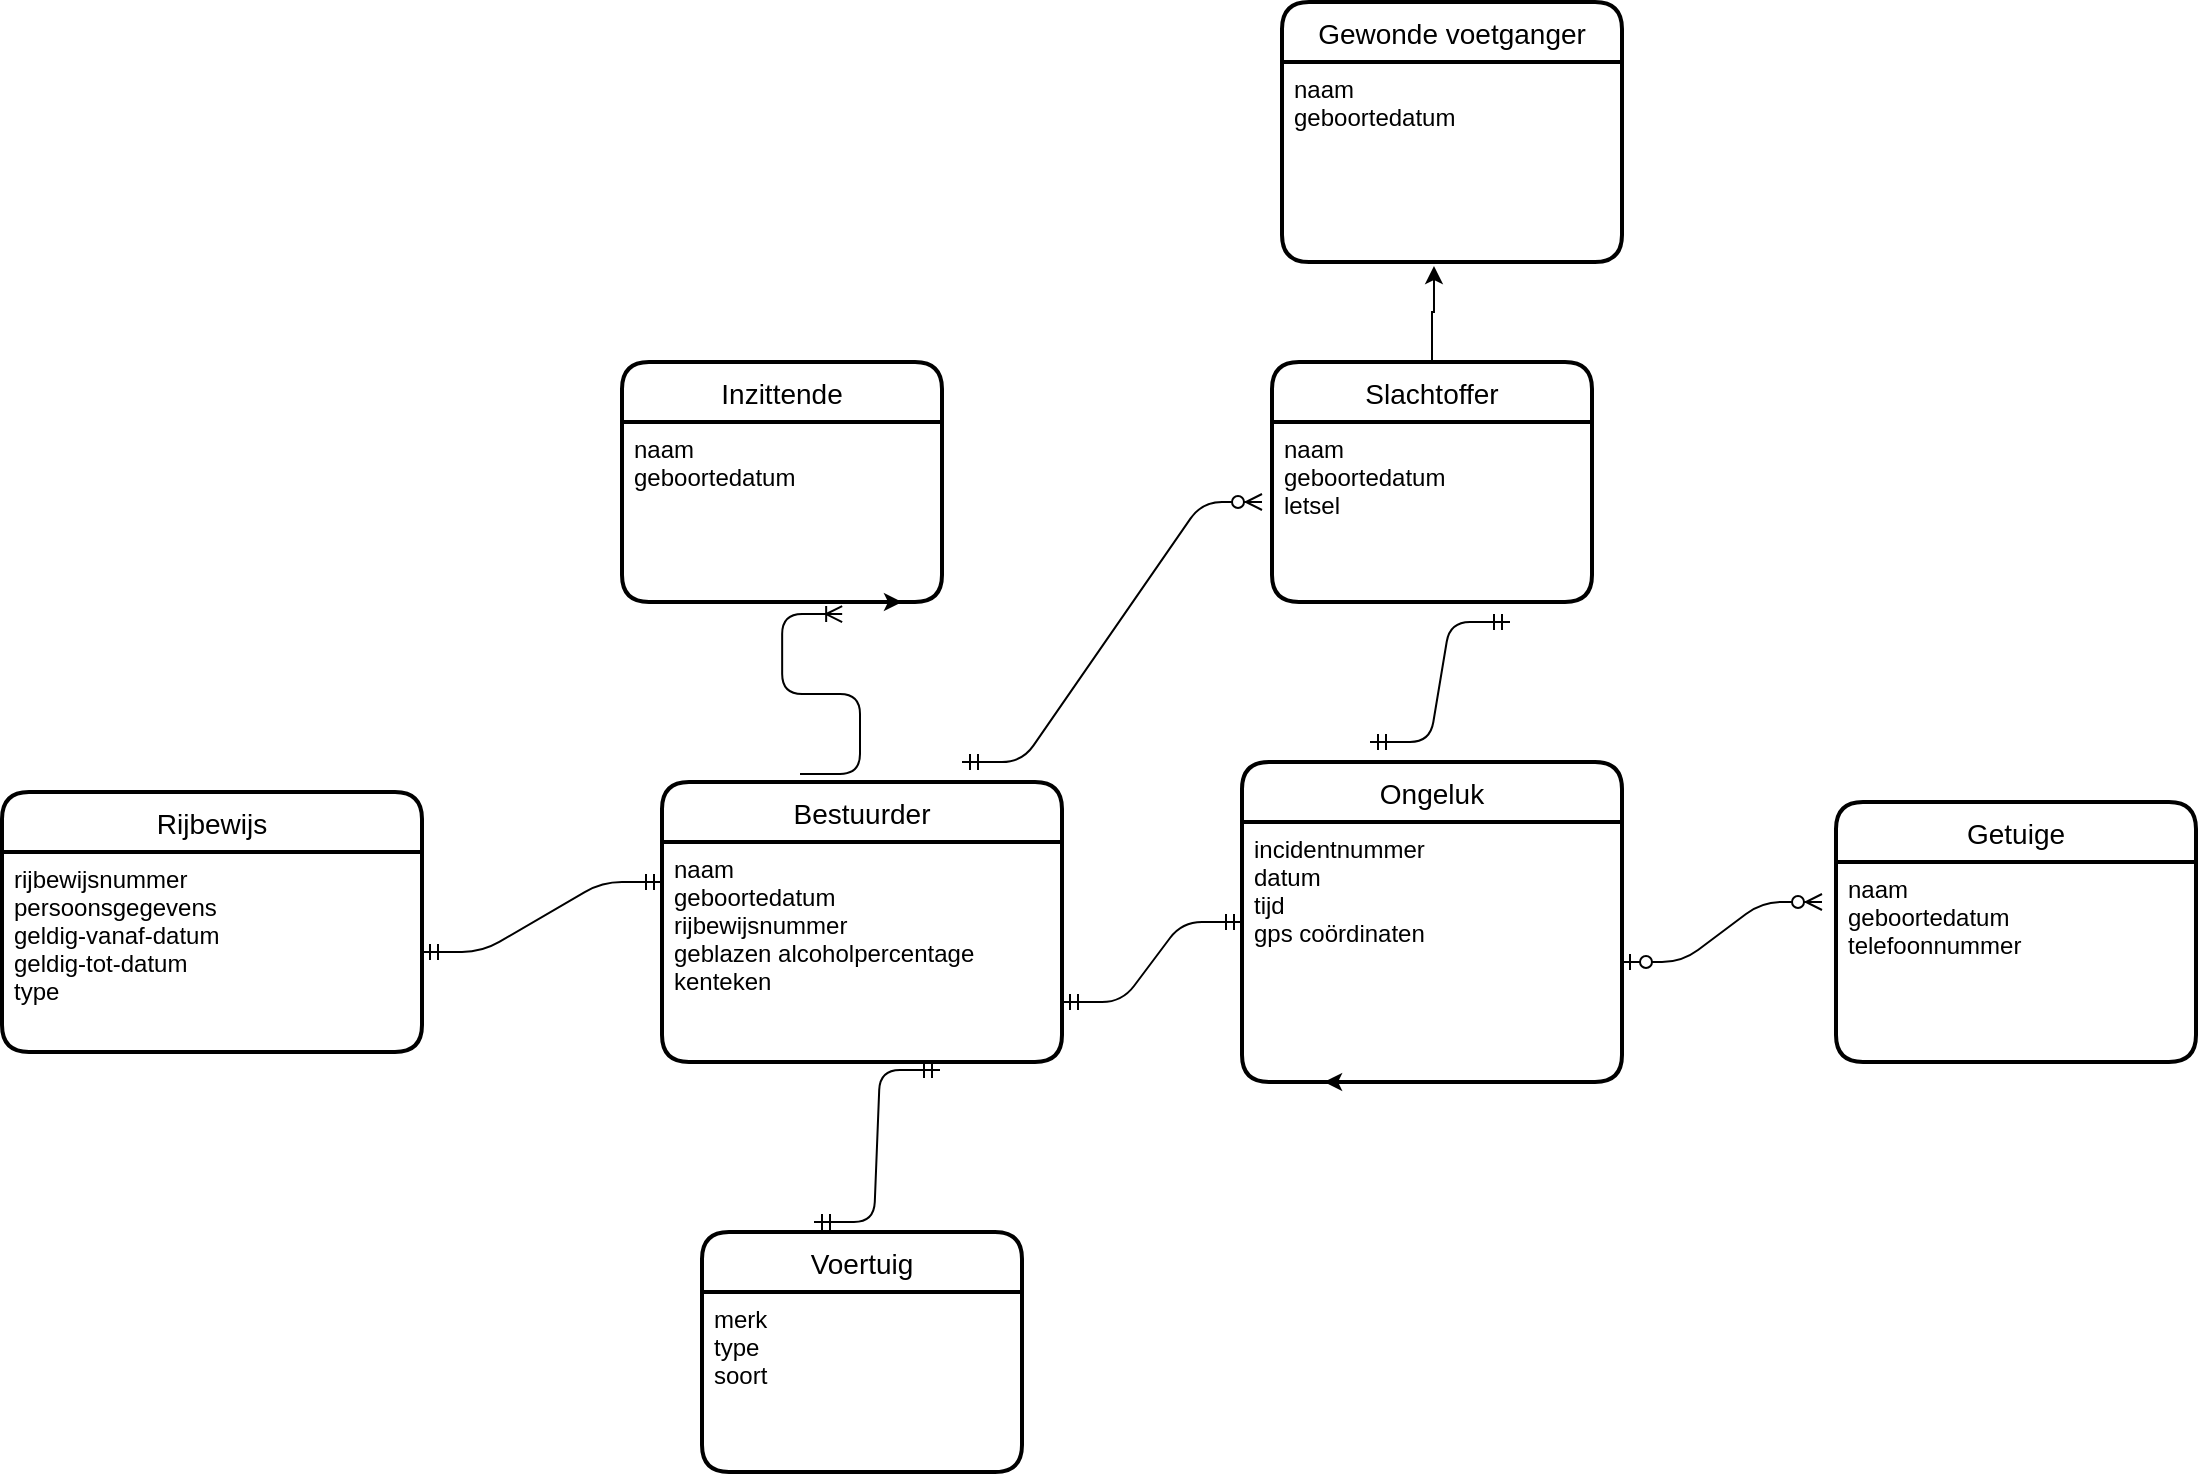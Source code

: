 <mxfile version="13.8.0" type="github">
  <diagram id="QFBMCSHLPr9kDl6M2E-0" name="Page-1">
    <mxGraphModel dx="1695" dy="1651" grid="1" gridSize="10" guides="1" tooltips="1" connect="1" arrows="1" fold="1" page="1" pageScale="1" pageWidth="827" pageHeight="1169" math="0" shadow="0">
      <root>
        <mxCell id="0" />
        <mxCell id="1" parent="0" />
        <mxCell id="JKD6H21KlIi6bBvI1oGc-10" value="Bestuurder" style="swimlane;childLayout=stackLayout;horizontal=1;startSize=30;horizontalStack=0;rounded=1;fontSize=14;fontStyle=0;strokeWidth=2;resizeParent=0;resizeLast=1;shadow=0;dashed=0;align=center;" parent="1" vertex="1">
          <mxGeometry x="60" y="20" width="200" height="140" as="geometry" />
        </mxCell>
        <mxCell id="JKD6H21KlIi6bBvI1oGc-11" value="naam&#xa;geboortedatum&#xa;rijbewijsnummer&#xa;geblazen alcoholpercentage&#xa;kenteken&#xa;" style="align=left;strokeColor=none;fillColor=none;spacingLeft=4;fontSize=12;verticalAlign=top;resizable=0;rotatable=0;part=1;" parent="JKD6H21KlIi6bBvI1oGc-10" vertex="1">
          <mxGeometry y="30" width="200" height="110" as="geometry" />
        </mxCell>
        <mxCell id="hEuDN6uJmQVFR9gTaaOB-1" value="" style="edgeStyle=entityRelationEdgeStyle;fontSize=12;html=1;endArrow=ERmandOne;startArrow=ERmandOne;entryX=0.695;entryY=1.036;entryDx=0;entryDy=0;entryPerimeter=0;" edge="1" parent="JKD6H21KlIi6bBvI1oGc-10" target="JKD6H21KlIi6bBvI1oGc-11">
          <mxGeometry width="100" height="100" relative="1" as="geometry">
            <mxPoint x="76" y="220" as="sourcePoint" />
            <mxPoint x="166" y="127.5" as="targetPoint" />
          </mxGeometry>
        </mxCell>
        <mxCell id="JKD6H21KlIi6bBvI1oGc-4" value="Ongeluk" style="swimlane;childLayout=stackLayout;horizontal=1;startSize=30;horizontalStack=0;rounded=1;fontSize=14;fontStyle=0;strokeWidth=2;resizeParent=0;resizeLast=1;shadow=0;dashed=0;align=center;" parent="1" vertex="1">
          <mxGeometry x="350" y="10" width="190" height="160" as="geometry" />
        </mxCell>
        <mxCell id="JKD6H21KlIi6bBvI1oGc-5" value="incidentnummer&#xa;datum&#xa;tijd&#xa;gps coördinaten&#xa;" style="align=left;strokeColor=none;fillColor=none;spacingLeft=4;fontSize=12;verticalAlign=top;resizable=0;rotatable=0;part=1;" parent="JKD6H21KlIi6bBvI1oGc-4" vertex="1">
          <mxGeometry y="30" width="190" height="130" as="geometry" />
        </mxCell>
        <mxCell id="JKD6H21KlIi6bBvI1oGc-66" style="edgeStyle=orthogonalEdgeStyle;rounded=0;orthogonalLoop=1;jettySize=auto;html=1;exitX=0.25;exitY=1;exitDx=0;exitDy=0;entryX=0.216;entryY=1;entryDx=0;entryDy=0;entryPerimeter=0;" parent="JKD6H21KlIi6bBvI1oGc-4" source="JKD6H21KlIi6bBvI1oGc-5" target="JKD6H21KlIi6bBvI1oGc-5" edge="1">
          <mxGeometry relative="1" as="geometry" />
        </mxCell>
        <mxCell id="hEuDN6uJmQVFR9gTaaOB-4" value="" style="edgeStyle=entityRelationEdgeStyle;fontSize=12;html=1;endArrow=ERmandOne;startArrow=ERmandOne;entryX=0;entryY=0.5;entryDx=0;entryDy=0;" edge="1" parent="1" target="JKD6H21KlIi6bBvI1oGc-4">
          <mxGeometry width="100" height="100" relative="1" as="geometry">
            <mxPoint x="260" y="130" as="sourcePoint" />
            <mxPoint x="360" y="30" as="targetPoint" />
          </mxGeometry>
        </mxCell>
        <mxCell id="JKD6H21KlIi6bBvI1oGc-31" value="Voertuig" style="swimlane;childLayout=stackLayout;horizontal=1;startSize=30;horizontalStack=0;rounded=1;fontSize=14;fontStyle=0;strokeWidth=2;resizeParent=0;resizeLast=1;shadow=0;dashed=0;align=center;" parent="1" vertex="1">
          <mxGeometry x="80" y="245" width="160" height="120" as="geometry" />
        </mxCell>
        <mxCell id="JKD6H21KlIi6bBvI1oGc-32" value="merk&#xa;type&#xa;soort" style="align=left;strokeColor=none;fillColor=none;spacingLeft=4;fontSize=12;verticalAlign=top;resizable=0;rotatable=0;part=1;" parent="JKD6H21KlIi6bBvI1oGc-31" vertex="1">
          <mxGeometry y="30" width="160" height="90" as="geometry" />
        </mxCell>
        <mxCell id="JKD6H21KlIi6bBvI1oGc-8" value="Getuige" style="swimlane;childLayout=stackLayout;horizontal=1;startSize=30;horizontalStack=0;rounded=1;fontSize=14;fontStyle=0;strokeWidth=2;resizeParent=0;resizeLast=1;shadow=0;dashed=0;align=center;" parent="1" vertex="1">
          <mxGeometry x="647" y="30" width="180" height="130" as="geometry" />
        </mxCell>
        <mxCell id="JKD6H21KlIi6bBvI1oGc-9" value="naam&#xa;geboortedatum &#xa;telefoonnummer " style="align=left;strokeColor=none;fillColor=none;spacingLeft=4;fontSize=12;verticalAlign=top;resizable=0;rotatable=0;part=1;" parent="JKD6H21KlIi6bBvI1oGc-8" vertex="1">
          <mxGeometry y="30" width="180" height="100" as="geometry" />
        </mxCell>
        <mxCell id="hEuDN6uJmQVFR9gTaaOB-5" value="" style="edgeStyle=entityRelationEdgeStyle;fontSize=12;html=1;endArrow=ERzeroToMany;startArrow=ERzeroToOne;" edge="1" parent="1">
          <mxGeometry width="100" height="100" relative="1" as="geometry">
            <mxPoint x="540" y="110" as="sourcePoint" />
            <mxPoint x="640" y="80" as="targetPoint" />
          </mxGeometry>
        </mxCell>
        <mxCell id="hEuDN6uJmQVFR9gTaaOB-8" style="edgeStyle=orthogonalEdgeStyle;rounded=0;orthogonalLoop=1;jettySize=auto;html=1;entryX=0.447;entryY=1.02;entryDx=0;entryDy=0;entryPerimeter=0;" edge="1" parent="1" source="JKD6H21KlIi6bBvI1oGc-12" target="JKD6H21KlIi6bBvI1oGc-15">
          <mxGeometry relative="1" as="geometry" />
        </mxCell>
        <mxCell id="JKD6H21KlIi6bBvI1oGc-12" value="Slachtoffer" style="swimlane;childLayout=stackLayout;horizontal=1;startSize=30;horizontalStack=0;rounded=1;fontSize=14;fontStyle=0;strokeWidth=2;resizeParent=0;resizeLast=1;shadow=0;dashed=0;align=center;" parent="1" vertex="1">
          <mxGeometry x="365" y="-190" width="160" height="120" as="geometry" />
        </mxCell>
        <mxCell id="JKD6H21KlIi6bBvI1oGc-13" value="naam&#xa;geboortedatum&#xa;letsel&#xa;" style="align=left;strokeColor=none;fillColor=none;spacingLeft=4;fontSize=12;verticalAlign=top;resizable=0;rotatable=0;part=1;" parent="JKD6H21KlIi6bBvI1oGc-12" vertex="1">
          <mxGeometry y="30" width="160" height="90" as="geometry" />
        </mxCell>
        <mxCell id="hEuDN6uJmQVFR9gTaaOB-6" value="" style="edgeStyle=entityRelationEdgeStyle;fontSize=12;html=1;endArrow=ERoneToMany;entryX=0.688;entryY=1.067;entryDx=0;entryDy=0;entryPerimeter=0;exitX=0.345;exitY=-0.029;exitDx=0;exitDy=0;exitPerimeter=0;" edge="1" parent="1" source="JKD6H21KlIi6bBvI1oGc-10" target="JKD6H21KlIi6bBvI1oGc-7">
          <mxGeometry width="100" height="100" relative="1" as="geometry">
            <mxPoint x="130" y="10" as="sourcePoint" />
            <mxPoint x="230" y="-80" as="targetPoint" />
          </mxGeometry>
        </mxCell>
        <mxCell id="JKD6H21KlIi6bBvI1oGc-14" value="Gewonde voetganger" style="swimlane;childLayout=stackLayout;horizontal=1;startSize=30;horizontalStack=0;rounded=1;fontSize=14;fontStyle=0;strokeWidth=2;resizeParent=0;resizeLast=1;shadow=0;dashed=0;align=center;" parent="1" vertex="1">
          <mxGeometry x="370" y="-370" width="170" height="130" as="geometry" />
        </mxCell>
        <mxCell id="JKD6H21KlIi6bBvI1oGc-15" value="naam&#xa;geboortedatum " style="align=left;strokeColor=none;fillColor=none;spacingLeft=4;fontSize=12;verticalAlign=top;resizable=0;rotatable=0;part=1;" parent="JKD6H21KlIi6bBvI1oGc-14" vertex="1">
          <mxGeometry y="30" width="170" height="100" as="geometry" />
        </mxCell>
        <mxCell id="hEuDN6uJmQVFR9gTaaOB-9" value="" style="edgeStyle=entityRelationEdgeStyle;fontSize=12;html=1;endArrow=ERmandOne;startArrow=ERmandOne;" edge="1" parent="1">
          <mxGeometry width="100" height="100" relative="1" as="geometry">
            <mxPoint x="414" as="sourcePoint" />
            <mxPoint x="484" y="-60" as="targetPoint" />
          </mxGeometry>
        </mxCell>
        <mxCell id="hEuDN6uJmQVFR9gTaaOB-11" value="" style="edgeStyle=entityRelationEdgeStyle;fontSize=12;html=1;endArrow=ERmandOne;startArrow=ERmandOne;exitX=1;exitY=0.5;exitDx=0;exitDy=0;entryX=0;entryY=0.182;entryDx=0;entryDy=0;entryPerimeter=0;" edge="1" parent="1" source="JKD6H21KlIi6bBvI1oGc-19" target="JKD6H21KlIi6bBvI1oGc-11">
          <mxGeometry width="100" height="100" relative="1" as="geometry">
            <mxPoint x="50" y="110" as="sourcePoint" />
            <mxPoint x="50" y="70" as="targetPoint" />
          </mxGeometry>
        </mxCell>
        <mxCell id="JKD6H21KlIi6bBvI1oGc-18" value="Rijbewijs" style="swimlane;childLayout=stackLayout;horizontal=1;startSize=30;horizontalStack=0;rounded=1;fontSize=14;fontStyle=0;strokeWidth=2;resizeParent=0;resizeLast=1;shadow=0;dashed=0;align=center;" parent="1" vertex="1">
          <mxGeometry x="-270" y="25" width="210" height="130" as="geometry" />
        </mxCell>
        <mxCell id="JKD6H21KlIi6bBvI1oGc-19" value="rijbewijsnummer&#xa;persoonsgegevens&#xa;geldig-vanaf-datum&#xa;geldig-tot-datum&#xa;type" style="align=left;strokeColor=none;fillColor=none;spacingLeft=4;fontSize=12;verticalAlign=top;resizable=0;rotatable=0;part=1;" parent="JKD6H21KlIi6bBvI1oGc-18" vertex="1">
          <mxGeometry y="30" width="210" height="100" as="geometry" />
        </mxCell>
        <mxCell id="JKD6H21KlIi6bBvI1oGc-6" value="Inzittende" style="swimlane;childLayout=stackLayout;horizontal=1;startSize=30;horizontalStack=0;rounded=1;fontSize=14;fontStyle=0;strokeWidth=2;resizeParent=0;resizeLast=1;shadow=0;dashed=0;align=center;" parent="1" vertex="1">
          <mxGeometry x="40" y="-190" width="160" height="120" as="geometry" />
        </mxCell>
        <mxCell id="JKD6H21KlIi6bBvI1oGc-7" value="naam&#xa;geboortedatum&#xa;" style="align=left;strokeColor=none;fillColor=none;spacingLeft=4;fontSize=12;verticalAlign=top;resizable=0;rotatable=0;part=1;" parent="JKD6H21KlIi6bBvI1oGc-6" vertex="1">
          <mxGeometry y="30" width="160" height="90" as="geometry" />
        </mxCell>
        <mxCell id="bfBggUcrYScZbxtAzATt-1" style="edgeStyle=orthogonalEdgeStyle;rounded=0;orthogonalLoop=1;jettySize=auto;html=1;exitX=0.75;exitY=1;exitDx=0;exitDy=0;entryX=0.875;entryY=1;entryDx=0;entryDy=0;entryPerimeter=0;" parent="JKD6H21KlIi6bBvI1oGc-6" source="JKD6H21KlIi6bBvI1oGc-7" target="JKD6H21KlIi6bBvI1oGc-7" edge="1">
          <mxGeometry relative="1" as="geometry" />
        </mxCell>
        <mxCell id="hEuDN6uJmQVFR9gTaaOB-12" value="" style="edgeStyle=entityRelationEdgeStyle;fontSize=12;html=1;endArrow=ERzeroToMany;startArrow=ERmandOne;" edge="1" parent="1">
          <mxGeometry width="100" height="100" relative="1" as="geometry">
            <mxPoint x="210" y="10" as="sourcePoint" />
            <mxPoint x="360" y="-120" as="targetPoint" />
          </mxGeometry>
        </mxCell>
      </root>
    </mxGraphModel>
  </diagram>
</mxfile>
